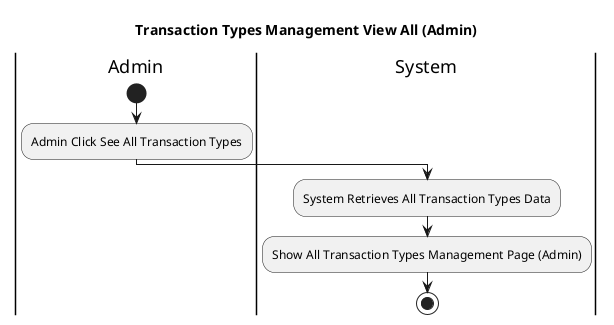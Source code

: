 @startuml
title Transaction Types Management View All (Admin)
|Admin|
start 
    :Admin Click See All Transaction Types;
|System|
    :System Retrieves All Transaction Types Data;
    :Show All Transaction Types Management Page (Admin);
    stop

@enduml